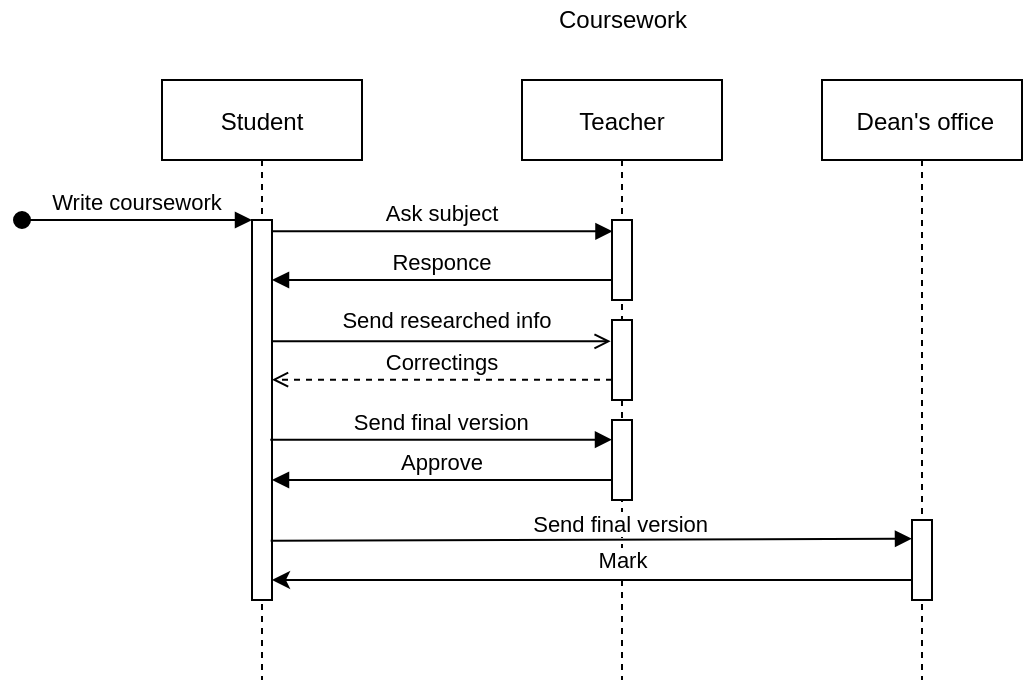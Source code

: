 <mxfile version="17.1.3" type="github"><diagram id="kgpKYQtTHZ0yAKxKKP6v" name="Page-1"><mxGraphModel dx="541" dy="332" grid="1" gridSize="10" guides="1" tooltips="1" connect="1" arrows="1" fold="1" page="1" pageScale="1" pageWidth="850" pageHeight="1100" math="0" shadow="0"><root><mxCell id="0"/><mxCell id="1" parent="0"/><mxCell id="3nuBFxr9cyL0pnOWT2aG-1" value="Student" style="shape=umlLifeline;perimeter=lifelinePerimeter;container=1;collapsible=0;recursiveResize=0;rounded=0;shadow=0;strokeWidth=1;" parent="1" vertex="1"><mxGeometry x="120" y="80" width="100" height="300" as="geometry"/></mxCell><mxCell id="3nuBFxr9cyL0pnOWT2aG-2" value="" style="points=[];perimeter=orthogonalPerimeter;rounded=0;shadow=0;strokeWidth=1;" parent="3nuBFxr9cyL0pnOWT2aG-1" vertex="1"><mxGeometry x="45" y="70" width="10" height="190" as="geometry"/></mxCell><mxCell id="3nuBFxr9cyL0pnOWT2aG-3" value="Write coursework" style="verticalAlign=bottom;startArrow=oval;endArrow=block;startSize=8;shadow=0;strokeWidth=1;" parent="3nuBFxr9cyL0pnOWT2aG-1" target="3nuBFxr9cyL0pnOWT2aG-2" edge="1"><mxGeometry relative="1" as="geometry"><mxPoint x="-70" y="70" as="sourcePoint"/></mxGeometry></mxCell><mxCell id="3nuBFxr9cyL0pnOWT2aG-5" value="Teacher" style="shape=umlLifeline;perimeter=lifelinePerimeter;container=1;collapsible=0;recursiveResize=0;rounded=0;shadow=0;strokeWidth=1;" parent="1" vertex="1"><mxGeometry x="300" y="80" width="100" height="300" as="geometry"/></mxCell><mxCell id="TwOlc2RjJbbNTwKgXScN-18" style="edgeStyle=none;rounded=0;orthogonalLoop=1;jettySize=auto;html=1;entryX=0.499;entryY=0.269;entryDx=0;entryDy=0;entryPerimeter=0;strokeColor=default;" parent="3nuBFxr9cyL0pnOWT2aG-5" source="3nuBFxr9cyL0pnOWT2aG-6" target="3nuBFxr9cyL0pnOWT2aG-5" edge="1"><mxGeometry relative="1" as="geometry"/></mxCell><mxCell id="3nuBFxr9cyL0pnOWT2aG-6" value="" style="points=[];perimeter=orthogonalPerimeter;rounded=0;shadow=0;strokeWidth=1;" parent="3nuBFxr9cyL0pnOWT2aG-5" vertex="1"><mxGeometry x="45" y="70" width="10" height="40" as="geometry"/></mxCell><mxCell id="uPMyQQJVCk3t3dt62Bh4-1" value="" style="points=[];perimeter=orthogonalPerimeter;rounded=0;shadow=0;strokeWidth=1;" vertex="1" parent="3nuBFxr9cyL0pnOWT2aG-5"><mxGeometry x="45" y="120" width="10" height="40" as="geometry"/></mxCell><mxCell id="uPMyQQJVCk3t3dt62Bh4-2" value="" style="points=[];perimeter=orthogonalPerimeter;rounded=0;shadow=0;strokeWidth=1;" vertex="1" parent="3nuBFxr9cyL0pnOWT2aG-5"><mxGeometry x="45" y="170" width="10" height="40" as="geometry"/></mxCell><mxCell id="TwOlc2RjJbbNTwKgXScN-7" value="Approve" style="verticalAlign=bottom;endArrow=block;shadow=0;strokeWidth=1;" parent="3nuBFxr9cyL0pnOWT2aG-5" edge="1"><mxGeometry relative="1" as="geometry"><mxPoint x="45" y="200.0" as="sourcePoint"/><mxPoint x="-125" y="200.0" as="targetPoint"/><Array as="points"><mxPoint x="-10" y="200"/></Array></mxGeometry></mxCell><mxCell id="3nuBFxr9cyL0pnOWT2aG-8" value="Ask subject" style="verticalAlign=bottom;endArrow=block;entryX=0.024;entryY=0.141;shadow=0;strokeWidth=1;entryDx=0;entryDy=0;entryPerimeter=0;" parent="1" source="3nuBFxr9cyL0pnOWT2aG-2" target="3nuBFxr9cyL0pnOWT2aG-6" edge="1"><mxGeometry relative="1" as="geometry"><mxPoint x="275" y="160" as="sourcePoint"/></mxGeometry></mxCell><mxCell id="3nuBFxr9cyL0pnOWT2aG-9" value="Responce" style="verticalAlign=bottom;endArrow=block;shadow=0;strokeWidth=1;strokeColor=default;endFill=1;" parent="1" source="3nuBFxr9cyL0pnOWT2aG-6" target="3nuBFxr9cyL0pnOWT2aG-2" edge="1"><mxGeometry relative="1" as="geometry"><mxPoint x="240" y="200" as="sourcePoint"/><mxPoint x="200" y="200" as="targetPoint"/><Array as="points"><mxPoint x="290" y="180"/></Array></mxGeometry></mxCell><mxCell id="TwOlc2RjJbbNTwKgXScN-1" value="Coursework" style="text;html=1;resizable=0;autosize=1;align=center;verticalAlign=middle;points=[];fillColor=none;strokeColor=none;rounded=0;" parent="1" vertex="1"><mxGeometry x="310" y="40" width="80" height="20" as="geometry"/></mxCell><mxCell id="TwOlc2RjJbbNTwKgXScN-10" value=" Dean's office" style="shape=umlLifeline;perimeter=lifelinePerimeter;container=1;collapsible=0;recursiveResize=0;rounded=0;shadow=0;strokeWidth=1;" parent="1" vertex="1"><mxGeometry x="450" y="80" width="100" height="300" as="geometry"/></mxCell><mxCell id="TwOlc2RjJbbNTwKgXScN-11" value="" style="points=[];perimeter=orthogonalPerimeter;rounded=0;shadow=0;strokeWidth=1;" parent="TwOlc2RjJbbNTwKgXScN-10" vertex="1"><mxGeometry x="45" y="220" width="10" height="40" as="geometry"/></mxCell><mxCell id="TwOlc2RjJbbNTwKgXScN-9" value="Send final version" style="verticalAlign=bottom;endArrow=block;shadow=0;strokeWidth=1;rounded=1;jumpStyle=line;entryX=0;entryY=0.233;entryDx=0;entryDy=0;entryPerimeter=0;exitX=0.933;exitY=0.844;exitDx=0;exitDy=0;exitPerimeter=0;" parent="1" source="3nuBFxr9cyL0pnOWT2aG-2" target="TwOlc2RjJbbNTwKgXScN-11" edge="1"><mxGeometry x="0.09" y="-1" relative="1" as="geometry"><mxPoint x="180" y="310" as="sourcePoint"/><mxPoint x="490" y="310" as="targetPoint"/><mxPoint as="offset"/><Array as="points"><mxPoint x="390" y="310"/></Array></mxGeometry></mxCell><mxCell id="TwOlc2RjJbbNTwKgXScN-5" value="Correctings" style="verticalAlign=bottom;endArrow=open;shadow=0;strokeWidth=1;dashed=1;endFill=0;" parent="1" edge="1"><mxGeometry relative="1" as="geometry"><mxPoint x="345" y="229.83" as="sourcePoint"/><mxPoint x="175" y="229.83" as="targetPoint"/><Array as="points"><mxPoint x="290" y="229.83"/></Array><mxPoint as="offset"/></mxGeometry></mxCell><mxCell id="uPMyQQJVCk3t3dt62Bh4-4" style="rounded=0;orthogonalLoop=1;jettySize=auto;html=1;endArrow=open;endFill=0;entryX=-0.067;entryY=0.267;entryDx=0;entryDy=0;entryPerimeter=0;" edge="1" parent="1" source="3nuBFxr9cyL0pnOWT2aG-2" target="uPMyQQJVCk3t3dt62Bh4-1"><mxGeometry relative="1" as="geometry"><mxPoint x="290" y="210" as="targetPoint"/></mxGeometry></mxCell><mxCell id="uPMyQQJVCk3t3dt62Bh4-5" value="Send researched info" style="edgeLabel;html=1;align=center;verticalAlign=middle;resizable=0;points=[];" vertex="1" connectable="0" parent="uPMyQQJVCk3t3dt62Bh4-4"><mxGeometry x="0.02" relative="1" as="geometry"><mxPoint y="-11" as="offset"/></mxGeometry></mxCell><mxCell id="TwOlc2RjJbbNTwKgXScN-6" value="Send final version" style="verticalAlign=bottom;endArrow=block;shadow=0;strokeWidth=1;entryX=0.086;entryY=0.376;entryDx=0;entryDy=0;entryPerimeter=0;" parent="1" edge="1"><mxGeometry relative="1" as="geometry"><mxPoint x="174.14" y="259.83" as="sourcePoint"/><mxPoint x="345" y="259.83" as="targetPoint"/></mxGeometry></mxCell><mxCell id="TwOlc2RjJbbNTwKgXScN-16" value="" style="edgeStyle=none;rounded=0;orthogonalLoop=1;jettySize=auto;html=1;strokeColor=default;entryX=1.02;entryY=0.868;entryDx=0;entryDy=0;entryPerimeter=0;" parent="1" edge="1"><mxGeometry relative="1" as="geometry"><mxPoint x="494.8" y="330.0" as="sourcePoint"/><mxPoint x="175.0" y="330.0" as="targetPoint"/><Array as="points"/></mxGeometry></mxCell><mxCell id="TwOlc2RjJbbNTwKgXScN-17" value="Mark" style="edgeLabel;html=1;align=center;verticalAlign=middle;resizable=0;points=[];" parent="TwOlc2RjJbbNTwKgXScN-16" vertex="1" connectable="0"><mxGeometry x="-0.523" relative="1" as="geometry"><mxPoint x="-69" y="-10" as="offset"/></mxGeometry></mxCell></root></mxGraphModel></diagram></mxfile>